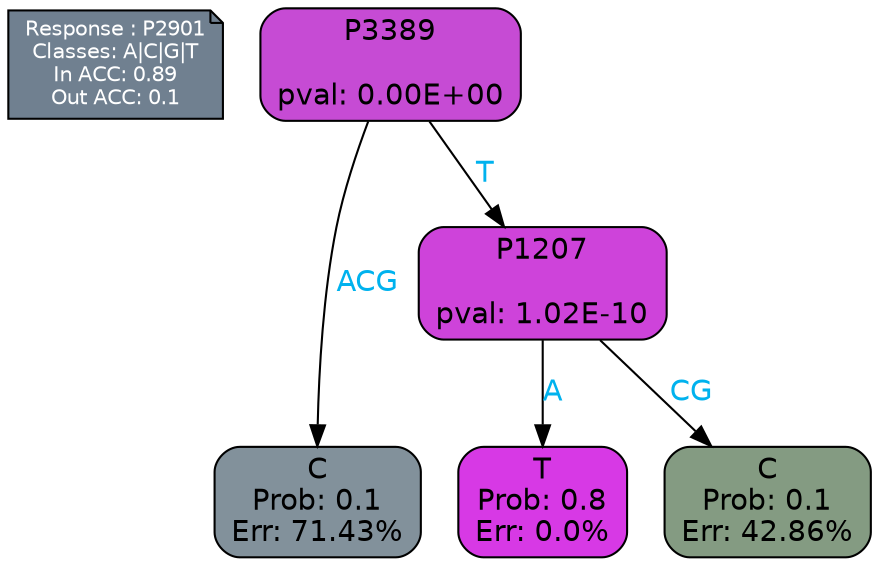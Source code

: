 digraph Tree {
node [shape=box, style="filled, rounded", color="black", fontname=helvetica] ;
graph [ranksep=equally, splines=polylines, bgcolor=transparent, dpi=600] ;
edge [fontname=helvetica] ;
LEGEND [label="Response : P2901
Classes: A|C|G|T
In ACC: 0.89
Out ACC: 0.1
",shape=note,align=left,style=filled,fillcolor="slategray",fontcolor="white",fontsize=10];1 [label="P3389

pval: 0.00E+00", fillcolor="#c64bd4"] ;
2 [label="C
Prob: 0.1
Err: 71.43%", fillcolor="#82919b"] ;
3 [label="P1207

pval: 1.02E-10", fillcolor="#ce43da"] ;
4 [label="T
Prob: 0.8
Err: 0.0%", fillcolor="#d739e5"] ;
5 [label="C
Prob: 0.1
Err: 42.86%", fillcolor="#849b82"] ;
1 -> 2 [label="ACG",fontcolor=deepskyblue2] ;
1 -> 3 [label="T",fontcolor=deepskyblue2] ;
3 -> 4 [label="A",fontcolor=deepskyblue2] ;
3 -> 5 [label="CG",fontcolor=deepskyblue2] ;
{rank = same; 2;4;5;}{rank = same; LEGEND;1;}}